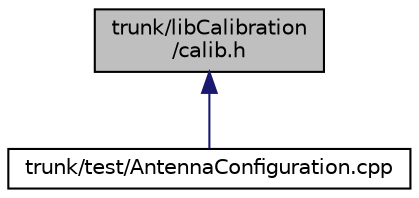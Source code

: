 digraph "trunk/libCalibration/calib.h"
{
  edge [fontname="Helvetica",fontsize="10",labelfontname="Helvetica",labelfontsize="10"];
  node [fontname="Helvetica",fontsize="10",shape=record];
  Node1 [label="trunk/libCalibration\l/calib.h",height=0.2,width=0.4,color="black", fillcolor="grey75", style="filled" fontcolor="black"];
  Node1 -> Node2 [dir="back",color="midnightblue",fontsize="10",style="solid",fontname="Helvetica"];
  Node2 [label="trunk/test/AntennaConfiguration.cpp",height=0.2,width=0.4,color="black", fillcolor="white", style="filled",URL="$_antenna_configuration_8cpp.html"];
}

